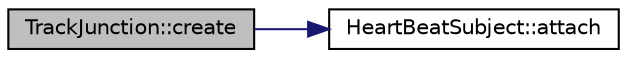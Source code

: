 digraph "TrackJunction::create"
{
 // LATEX_PDF_SIZE
  edge [fontname="Helvetica",fontsize="10",labelfontname="Helvetica",labelfontsize="10"];
  node [fontname="Helvetica",fontsize="10",shape=record];
  rankdir="LR";
  Node1 [label="TrackJunction::create",height=0.2,width=0.4,color="black", fillcolor="grey75", style="filled", fontcolor="black",tooltip="instantiates a junction object and subscribes it to an observer subject"];
  Node1 -> Node2 [color="midnightblue",fontsize="10",style="solid",fontname="Helvetica"];
  Node2 [label="HeartBeatSubject::attach",height=0.2,width=0.4,color="black", fillcolor="white", style="filled",URL="$class_heart_beat_subject.html#a1b82bfbc63f1c965e101659938edc3d7",tooltip="Subscribes observer object to the current subject."];
}
